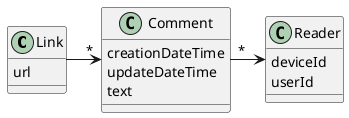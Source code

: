 @startuml
class Link {
  url
}


class Comment {
  creationDateTime
  updateDateTime
  text
}

class Reader {
  deviceId
  userId
}

Link -> "*" Comment
Comment "*" -> Reader
@enduml
